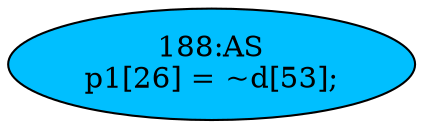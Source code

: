 strict digraph "" {
	node [label="\N"];
	"188:AS"	 [ast="<pyverilog.vparser.ast.Assign object at 0x7f40783b4fd0>",
		def_var="['p1']",
		fillcolor=deepskyblue,
		label="188:AS
p1[26] = ~d[53];",
		statements="[]",
		style=filled,
		typ=Assign,
		use_var="['d']"];
}
